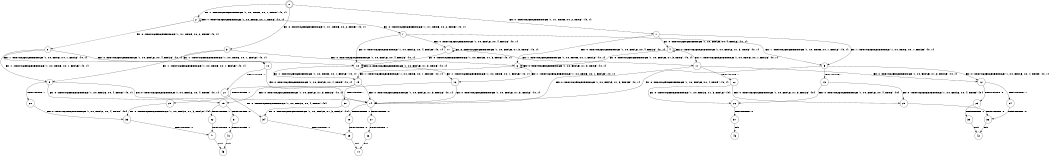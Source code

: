 digraph BCG {
size = "7, 10.5";
center = TRUE;
node [shape = circle];
0 [peripheries = 2];
0 -> 1 [label = "EX !0 !ATOMIC_EXCH_BRANCH (1, +1, TRUE, +0, 2, TRUE) !{0, 1}"];
0 -> 2 [label = "EX !1 !ATOMIC_EXCH_BRANCH (1, +0, TRUE, +0, 1, TRUE) !{0, 1}"];
0 -> 3 [label = "EX !0 !ATOMIC_EXCH_BRANCH (1, +1, TRUE, +0, 2, TRUE) !{0, 1}"];
1 -> 4 [label = "EX !0 !ATOMIC_EXCH_BRANCH (1, +0, FALSE, +0, 4, FALSE) !{0, 1}"];
1 -> 5 [label = "EX !1 !ATOMIC_EXCH_BRANCH (1, +0, TRUE, +0, 1, FALSE) !{0, 1}"];
1 -> 6 [label = "EX !0 !ATOMIC_EXCH_BRANCH (1, +0, FALSE, +0, 4, FALSE) !{0, 1}"];
2 -> 2 [label = "EX !1 !ATOMIC_EXCH_BRANCH (1, +0, TRUE, +0, 1, TRUE) !{0, 1}"];
2 -> 7 [label = "EX !0 !ATOMIC_EXCH_BRANCH (1, +1, TRUE, +0, 2, TRUE) !{0, 1}"];
2 -> 8 [label = "EX !0 !ATOMIC_EXCH_BRANCH (1, +1, TRUE, +0, 2, TRUE) !{0, 1}"];
3 -> 9 [label = "EX !1 !ATOMIC_EXCH_BRANCH (1, +0, TRUE, +0, 1, FALSE) !{0, 1}"];
3 -> 6 [label = "EX !0 !ATOMIC_EXCH_BRANCH (1, +0, FALSE, +0, 4, FALSE) !{0, 1}"];
3 -> 10 [label = "EX !1 !ATOMIC_EXCH_BRANCH (1, +0, TRUE, +0, 1, FALSE) !{0, 1}"];
4 -> 4 [label = "EX !0 !ATOMIC_EXCH_BRANCH (1, +0, FALSE, +1, 3, TRUE) !{0, 1}"];
4 -> 11 [label = "EX !1 !ATOMIC_EXCH_BRANCH (1, +0, TRUE, +0, 1, FALSE) !{0, 1}"];
4 -> 6 [label = "EX !0 !ATOMIC_EXCH_BRANCH (1, +0, FALSE, +1, 3, TRUE) !{0, 1}"];
5 -> 12 [label = "EX !0 !ATOMIC_EXCH_BRANCH (1, +0, FALSE, +0, 4, TRUE) !{0, 1}"];
5 -> 13 [label = "TERMINATE !1"];
5 -> 14 [label = "EX !0 !ATOMIC_EXCH_BRANCH (1, +0, FALSE, +0, 4, TRUE) !{0, 1}"];
6 -> 15 [label = "EX !1 !ATOMIC_EXCH_BRANCH (1, +0, TRUE, +0, 1, FALSE) !{0, 1}"];
6 -> 6 [label = "EX !0 !ATOMIC_EXCH_BRANCH (1, +0, FALSE, +1, 3, TRUE) !{0, 1}"];
6 -> 16 [label = "EX !1 !ATOMIC_EXCH_BRANCH (1, +0, TRUE, +0, 1, FALSE) !{0, 1}"];
7 -> 17 [label = "EX !0 !ATOMIC_EXCH_BRANCH (1, +0, FALSE, +0, 4, FALSE) !{0, 1}"];
7 -> 5 [label = "EX !1 !ATOMIC_EXCH_BRANCH (1, +0, TRUE, +0, 1, FALSE) !{0, 1}"];
7 -> 18 [label = "EX !0 !ATOMIC_EXCH_BRANCH (1, +0, FALSE, +0, 4, FALSE) !{0, 1}"];
8 -> 9 [label = "EX !1 !ATOMIC_EXCH_BRANCH (1, +0, TRUE, +0, 1, FALSE) !{0, 1}"];
8 -> 18 [label = "EX !0 !ATOMIC_EXCH_BRANCH (1, +0, FALSE, +0, 4, FALSE) !{0, 1}"];
8 -> 10 [label = "EX !1 !ATOMIC_EXCH_BRANCH (1, +0, TRUE, +0, 1, FALSE) !{0, 1}"];
9 -> 19 [label = "EX !0 !ATOMIC_EXCH_BRANCH (1, +0, FALSE, +0, 4, TRUE) !{0, 1}"];
9 -> 20 [label = "TERMINATE !1"];
9 -> 14 [label = "EX !0 !ATOMIC_EXCH_BRANCH (1, +0, FALSE, +0, 4, TRUE) !{0, 1}"];
10 -> 14 [label = "EX !0 !ATOMIC_EXCH_BRANCH (1, +0, FALSE, +0, 4, TRUE) !{0, 1}"];
10 -> 21 [label = "TERMINATE !1"];
11 -> 12 [label = "EX !0 !ATOMIC_EXCH_BRANCH (1, +0, FALSE, +1, 3, FALSE) !{0, 1}"];
11 -> 22 [label = "TERMINATE !1"];
11 -> 14 [label = "EX !0 !ATOMIC_EXCH_BRANCH (1, +0, FALSE, +1, 3, FALSE) !{0, 1}"];
12 -> 23 [label = "TERMINATE !0"];
12 -> 24 [label = "TERMINATE !1"];
13 -> 25 [label = "EX !0 !ATOMIC_EXCH_BRANCH (1, +0, FALSE, +0, 4, TRUE) !{0}"];
13 -> 26 [label = "EX !0 !ATOMIC_EXCH_BRANCH (1, +0, FALSE, +0, 4, TRUE) !{0}"];
14 -> 27 [label = "TERMINATE !0"];
14 -> 28 [label = "TERMINATE !1"];
15 -> 19 [label = "EX !0 !ATOMIC_EXCH_BRANCH (1, +0, FALSE, +1, 3, FALSE) !{0, 1}"];
15 -> 29 [label = "TERMINATE !1"];
15 -> 14 [label = "EX !0 !ATOMIC_EXCH_BRANCH (1, +0, FALSE, +1, 3, FALSE) !{0, 1}"];
16 -> 14 [label = "EX !0 !ATOMIC_EXCH_BRANCH (1, +0, FALSE, +1, 3, FALSE) !{0, 1}"];
16 -> 30 [label = "TERMINATE !1"];
17 -> 17 [label = "EX !0 !ATOMIC_EXCH_BRANCH (1, +0, FALSE, +1, 3, TRUE) !{0, 1}"];
17 -> 11 [label = "EX !1 !ATOMIC_EXCH_BRANCH (1, +0, TRUE, +0, 1, FALSE) !{0, 1}"];
17 -> 18 [label = "EX !0 !ATOMIC_EXCH_BRANCH (1, +0, FALSE, +1, 3, TRUE) !{0, 1}"];
18 -> 15 [label = "EX !1 !ATOMIC_EXCH_BRANCH (1, +0, TRUE, +0, 1, FALSE) !{0, 1}"];
18 -> 18 [label = "EX !0 !ATOMIC_EXCH_BRANCH (1, +0, FALSE, +1, 3, TRUE) !{0, 1}"];
18 -> 16 [label = "EX !1 !ATOMIC_EXCH_BRANCH (1, +0, TRUE, +0, 1, FALSE) !{0, 1}"];
19 -> 31 [label = "TERMINATE !0"];
19 -> 32 [label = "TERMINATE !1"];
20 -> 33 [label = "EX !0 !ATOMIC_EXCH_BRANCH (1, +0, FALSE, +0, 4, TRUE) !{0}"];
21 -> 34 [label = "EX !0 !ATOMIC_EXCH_BRANCH (1, +0, FALSE, +0, 4, TRUE) !{0}"];
22 -> 25 [label = "EX !0 !ATOMIC_EXCH_BRANCH (1, +0, FALSE, +1, 3, FALSE) !{0}"];
22 -> 26 [label = "EX !0 !ATOMIC_EXCH_BRANCH (1, +0, FALSE, +1, 3, FALSE) !{0}"];
23 -> 35 [label = "TERMINATE !1"];
24 -> 36 [label = "TERMINATE !0"];
25 -> 36 [label = "TERMINATE !0"];
26 -> 37 [label = "TERMINATE !0"];
27 -> 38 [label = "TERMINATE !1"];
28 -> 39 [label = "TERMINATE !0"];
29 -> 33 [label = "EX !0 !ATOMIC_EXCH_BRANCH (1, +0, FALSE, +1, 3, FALSE) !{0}"];
30 -> 34 [label = "EX !0 !ATOMIC_EXCH_BRANCH (1, +0, FALSE, +1, 3, FALSE) !{0}"];
31 -> 40 [label = "TERMINATE !1"];
32 -> 41 [label = "TERMINATE !0"];
33 -> 41 [label = "TERMINATE !0"];
34 -> 39 [label = "TERMINATE !0"];
35 -> 42 [label = "exit"];
36 -> 42 [label = "exit"];
37 -> 43 [label = "exit"];
38 -> 44 [label = "exit"];
39 -> 44 [label = "exit"];
40 -> 45 [label = "exit"];
41 -> 45 [label = "exit"];
}
